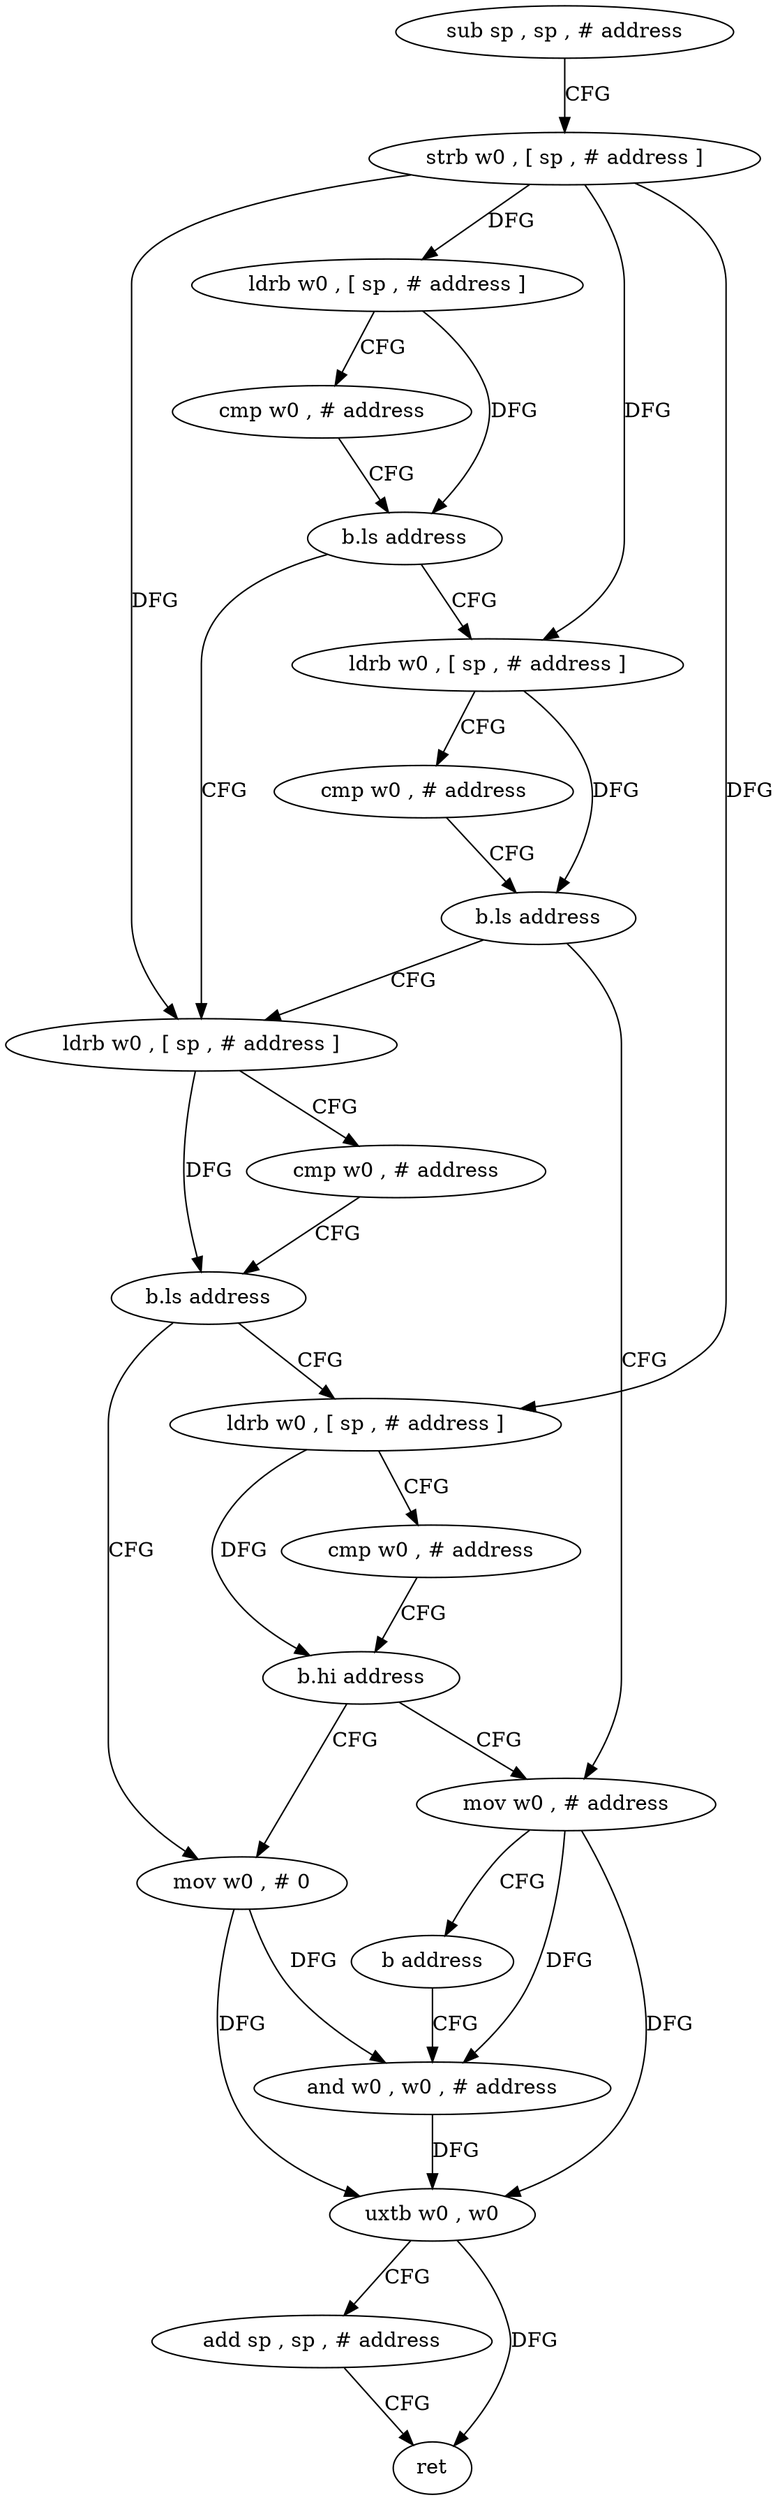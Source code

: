 digraph "func" {
"86820" [label = "sub sp , sp , # address" ]
"86824" [label = "strb w0 , [ sp , # address ]" ]
"86828" [label = "ldrb w0 , [ sp , # address ]" ]
"86832" [label = "cmp w0 , # address" ]
"86836" [label = "b.ls address" ]
"86852" [label = "ldrb w0 , [ sp , # address ]" ]
"86840" [label = "ldrb w0 , [ sp , # address ]" ]
"86856" [label = "cmp w0 , # address" ]
"86860" [label = "b.ls address" ]
"86884" [label = "mov w0 , # 0" ]
"86864" [label = "ldrb w0 , [ sp , # address ]" ]
"86844" [label = "cmp w0 , # address" ]
"86848" [label = "b.ls address" ]
"86876" [label = "mov w0 , # address" ]
"86888" [label = "and w0 , w0 , # address" ]
"86868" [label = "cmp w0 , # address" ]
"86872" [label = "b.hi address" ]
"86880" [label = "b address" ]
"86892" [label = "uxtb w0 , w0" ]
"86896" [label = "add sp , sp , # address" ]
"86900" [label = "ret" ]
"86820" -> "86824" [ label = "CFG" ]
"86824" -> "86828" [ label = "DFG" ]
"86824" -> "86852" [ label = "DFG" ]
"86824" -> "86840" [ label = "DFG" ]
"86824" -> "86864" [ label = "DFG" ]
"86828" -> "86832" [ label = "CFG" ]
"86828" -> "86836" [ label = "DFG" ]
"86832" -> "86836" [ label = "CFG" ]
"86836" -> "86852" [ label = "CFG" ]
"86836" -> "86840" [ label = "CFG" ]
"86852" -> "86856" [ label = "CFG" ]
"86852" -> "86860" [ label = "DFG" ]
"86840" -> "86844" [ label = "CFG" ]
"86840" -> "86848" [ label = "DFG" ]
"86856" -> "86860" [ label = "CFG" ]
"86860" -> "86884" [ label = "CFG" ]
"86860" -> "86864" [ label = "CFG" ]
"86884" -> "86888" [ label = "DFG" ]
"86884" -> "86892" [ label = "DFG" ]
"86864" -> "86868" [ label = "CFG" ]
"86864" -> "86872" [ label = "DFG" ]
"86844" -> "86848" [ label = "CFG" ]
"86848" -> "86876" [ label = "CFG" ]
"86848" -> "86852" [ label = "CFG" ]
"86876" -> "86880" [ label = "CFG" ]
"86876" -> "86888" [ label = "DFG" ]
"86876" -> "86892" [ label = "DFG" ]
"86888" -> "86892" [ label = "DFG" ]
"86868" -> "86872" [ label = "CFG" ]
"86872" -> "86884" [ label = "CFG" ]
"86872" -> "86876" [ label = "CFG" ]
"86880" -> "86888" [ label = "CFG" ]
"86892" -> "86896" [ label = "CFG" ]
"86892" -> "86900" [ label = "DFG" ]
"86896" -> "86900" [ label = "CFG" ]
}
